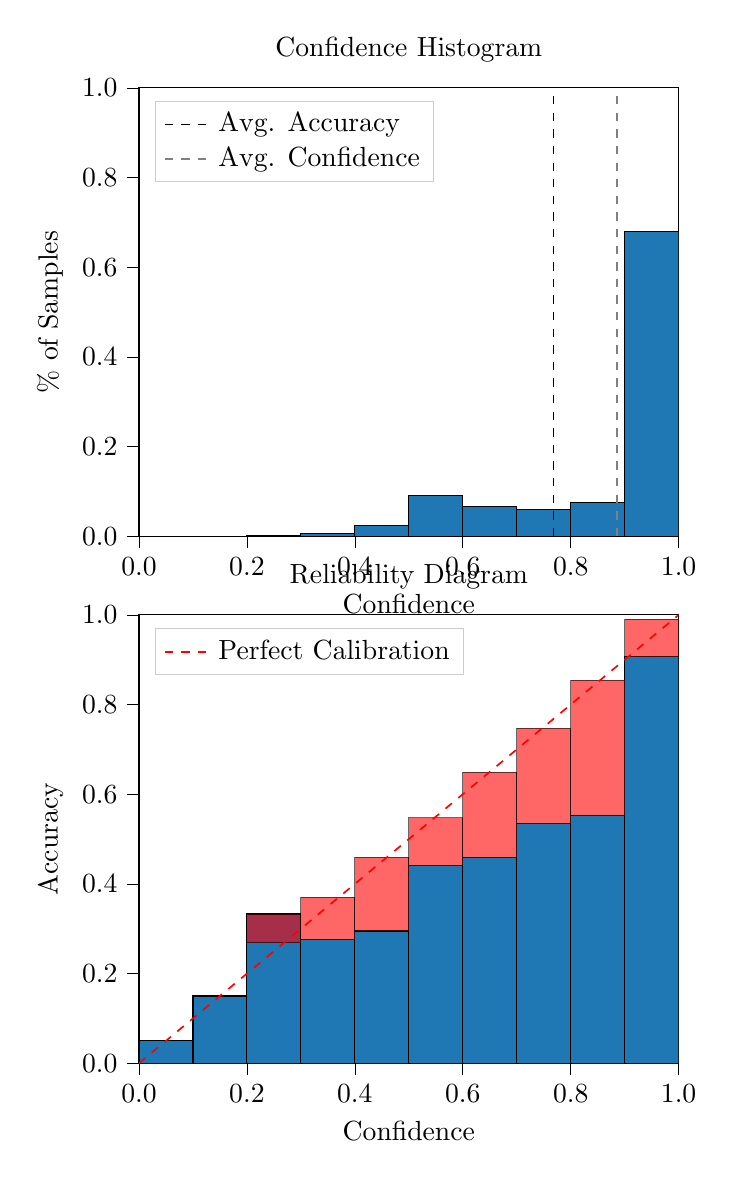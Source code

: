 % This file was created by tikzplotlib v0.9.8.
\begin{tikzpicture}

\definecolor{color0}{rgb}{0.122,0.467,0.706}

\begin{groupplot}[group style={group size=1 by 2}]
\nextgroupplot[
legend cell align={left},
legend style={
  fill opacity=0.8,
  draw opacity=1,
  text opacity=1,
  at={(0.03,0.97)},
  anchor=north west,
  draw=white!80!black
},
tick align=outside,
tick pos=left,
title={Confidence Histogram},
x grid style={white!69.02!black},
xlabel={Confidence},
xmin=0, xmax=1,
xtick style={color=black},
xtick={0,0.2,0.4,0.6,0.8,1},
xticklabels={0.0,0.2,0.4,0.6,0.8,1.0},
y grid style={white!69.02!black},
ylabel={\% of Samples},
ymin=0, ymax=1,
ytick style={color=black},
ytick={0,0.2,0.4,0.6,0.8,1},
yticklabels={0.0,0.2,0.4,0.6,0.8,1.0}
]
\draw[draw=black,fill=color0] (axis cs:-6.939e-18,0) rectangle (axis cs:0.1,0);
\draw[draw=black,fill=color0] (axis cs:0.1,0) rectangle (axis cs:0.2,0);
\draw[draw=black,fill=color0] (axis cs:0.2,0) rectangle (axis cs:0.3,0.001);
\draw[draw=black,fill=color0] (axis cs:0.3,0) rectangle (axis cs:0.4,0.007);
\draw[draw=black,fill=color0] (axis cs:0.4,0) rectangle (axis cs:0.5,0.023);
\draw[draw=black,fill=color0] (axis cs:0.5,0) rectangle (axis cs:0.6,0.091);
\draw[draw=black,fill=color0] (axis cs:0.6,0) rectangle (axis cs:0.7,0.067);
\draw[draw=black,fill=color0] (axis cs:0.7,0) rectangle (axis cs:0.8,0.059);
\draw[draw=black,fill=color0] (axis cs:0.8,0) rectangle (axis cs:0.9,0.075);
\draw[draw=black,fill=color0] (axis cs:0.9,0) rectangle (axis cs:1,0.679);
\addplot [semithick, black, dashed]
table {%
0.768 0
0.768 1
};
\addlegendentry{Avg. Accuracy}
\addplot [semithick, white!50.196!black, dashed]
table {%
0.886 0
0.886 1
};
\addlegendentry{Avg. Confidence}

\nextgroupplot[
legend cell align={left},
legend style={
  fill opacity=0.8,
  draw opacity=1,
  text opacity=1,
  at={(0.03,0.97)},
  anchor=north west,
  draw=white!80!black
},
tick align=outside,
tick pos=left,
title={Reliability Diagram},
x grid style={white!69.02!black},
xlabel={Confidence},
xmin=0, xmax=1,
xtick style={color=black},
xtick={0,0.2,0.4,0.6,0.8,1},
xticklabels={0.0,0.2,0.4,0.6,0.8,1.0},
y grid style={white!69.02!black},
ylabel={Accuracy},
ymin=0, ymax=1,
ytick style={color=black},
ytick={0,0.2,0.4,0.6,0.8,1},
yticklabels={0.0,0.2,0.4,0.6,0.8,1.0}
]
\draw[draw=black,fill=color0] (axis cs:-6.939e-18,0) rectangle (axis cs:0.1,0.05);
\draw[draw=black,fill=color0] (axis cs:0.1,0) rectangle (axis cs:0.2,0.15);
\draw[draw=black,fill=color0] (axis cs:0.2,0) rectangle (axis cs:0.3,0.333);
\draw[draw=black,fill=color0] (axis cs:0.3,0) rectangle (axis cs:0.4,0.276);
\draw[draw=black,fill=color0] (axis cs:0.4,0) rectangle (axis cs:0.5,0.295);
\draw[draw=black,fill=color0] (axis cs:0.5,0) rectangle (axis cs:0.6,0.441);
\draw[draw=black,fill=color0] (axis cs:0.6,0) rectangle (axis cs:0.7,0.459);
\draw[draw=black,fill=color0] (axis cs:0.7,0) rectangle (axis cs:0.8,0.534);
\draw[draw=black,fill=color0] (axis cs:0.8,0) rectangle (axis cs:0.9,0.553);
\draw[draw=black,fill=color0] (axis cs:0.9,0) rectangle (axis cs:1,0.907);
\draw[draw=black,fill=red,opacity=0.6] (axis cs:-6.939e-18,0.05) rectangle (axis cs:0.1,0.05);
\draw[draw=black,fill=red,opacity=0.6] (axis cs:0.1,0.15) rectangle (axis cs:0.2,0.15);
\draw[draw=black,fill=red,opacity=0.6] (axis cs:0.2,0.333) rectangle (axis cs:0.3,0.269);
\draw[draw=black,fill=red,opacity=0.6] (axis cs:0.3,0.276) rectangle (axis cs:0.4,0.37);
\draw[draw=black,fill=red,opacity=0.6] (axis cs:0.4,0.295) rectangle (axis cs:0.5,0.459);
\draw[draw=black,fill=red,opacity=0.6] (axis cs:0.5,0.441) rectangle (axis cs:0.6,0.548);
\draw[draw=black,fill=red,opacity=0.6] (axis cs:0.6,0.459) rectangle (axis cs:0.7,0.649);
\draw[draw=black,fill=red,opacity=0.6] (axis cs:0.7,0.534) rectangle (axis cs:0.8,0.747);
\draw[draw=black,fill=red,opacity=0.6] (axis cs:0.8,0.553) rectangle (axis cs:0.9,0.854);
\draw[draw=black,fill=red,opacity=0.6] (axis cs:0.9,0.907) rectangle (axis cs:1,0.99);
\addplot [semithick, red, dashed]
table {%
0 0
1 1
};
\addlegendentry{Perfect Calibration}
\end{groupplot}

\end{tikzpicture}
